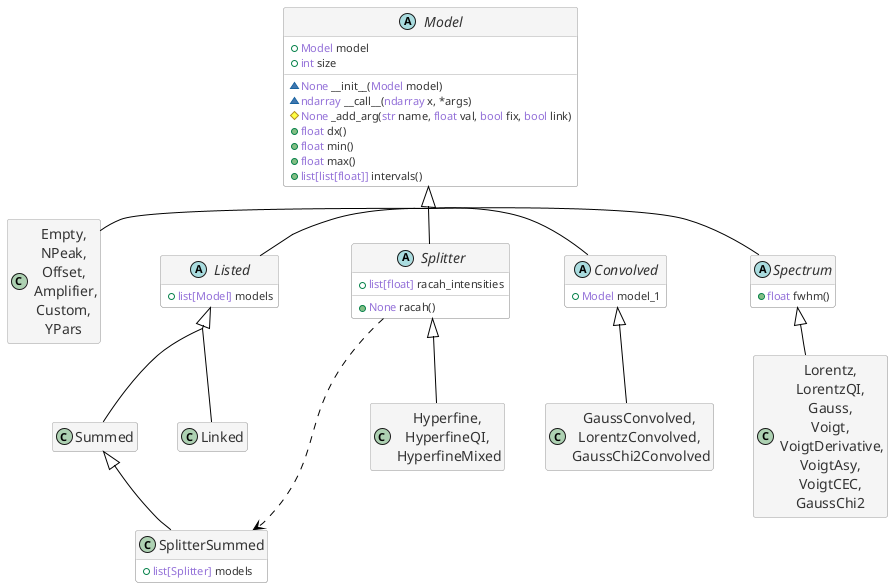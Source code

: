 @startuml
'https://plantuml.com/class-diagram
!theme reddress-lightblue
skinparam groupInheritance 2
skinparam classFontSize 14
skinparam classFontName Arial
skinparam classBackgroundColor %lighten("WhiteSmoke", 5)
skinparam classHeaderBackgroundColor WhiteSmoke
skinparam nodesep 40
skinparam ranksep 12

abstract class Model {
    +<color:MediumPurple>Model</color> model
    +<color:MediumPurple>int</color> size
    ~<color:MediumPurple>None</color> __init__(<color:MediumPurple>Model</color> model)
    ~<color:MediumPurple>ndarray</color> __call__(<color:MediumPurple>ndarray</color> x, *args)
    #<color:MediumPurple>None</color> _add_arg(<color:MediumPurple>str</color> name, <color:MediumPurple>float</color> val, <color:MediumPurple>bool</color> fix, <color:MediumPurple>bool</color> link)
    +<color:MediumPurple>float</color> dx()
    +<color:MediumPurple>float</color> min()
    +<color:MediumPurple>float</color> max()
    +<color:MediumPurple>list[list[float]]</color> intervals()
}

class "Empty,\nNPeak,\nOffset,\n Amplifier,\nCustom,\nYPars" as c1
abstract class Listed {
    +<color:MediumPurple>list[Model]</color> models
}

abstract class Splitter {
    +<color:MediumPurple>list[float]</color> racah_intensities
    +<color:MediumPurple>None</color> racah()
}
class SplitterSummed {
    +<color:MediumPurple>list[Splitter]</color> models
}
class "Hyperfine,\nHyperfineQI,\n HyperfineMixed" as Hyperfine

abstract class Convolved {
    +<color:MediumPurple>Model</color> model_1
}
class "GaussConvolved,\nLorentzConvolved,\n GaussChi2Convolved" as c3

abstract class Spectrum {
    +<color:MediumPurple>float</color> fwhm()
}
class "Lorentz,\nLorentzQI,\nGauss,\nVoigt,\n VoigtDerivative,\nVoigtAsy,\nVoigtCEC,\nGaussChi2" as c2

Model <|-- Listed
Model <|-- c1
Listed <|-- Summed
Listed <|-- Linked

Model <|-- Spectrum
Spectrum <|-- c2

Model <|-- Splitter
Summed <|-- SplitterSummed
Splitter <|-- Hyperfine

Splitter ..> SplitterSummed

Model <|-- Convolved
Convolved <|-- c3

hide empty members

@enduml